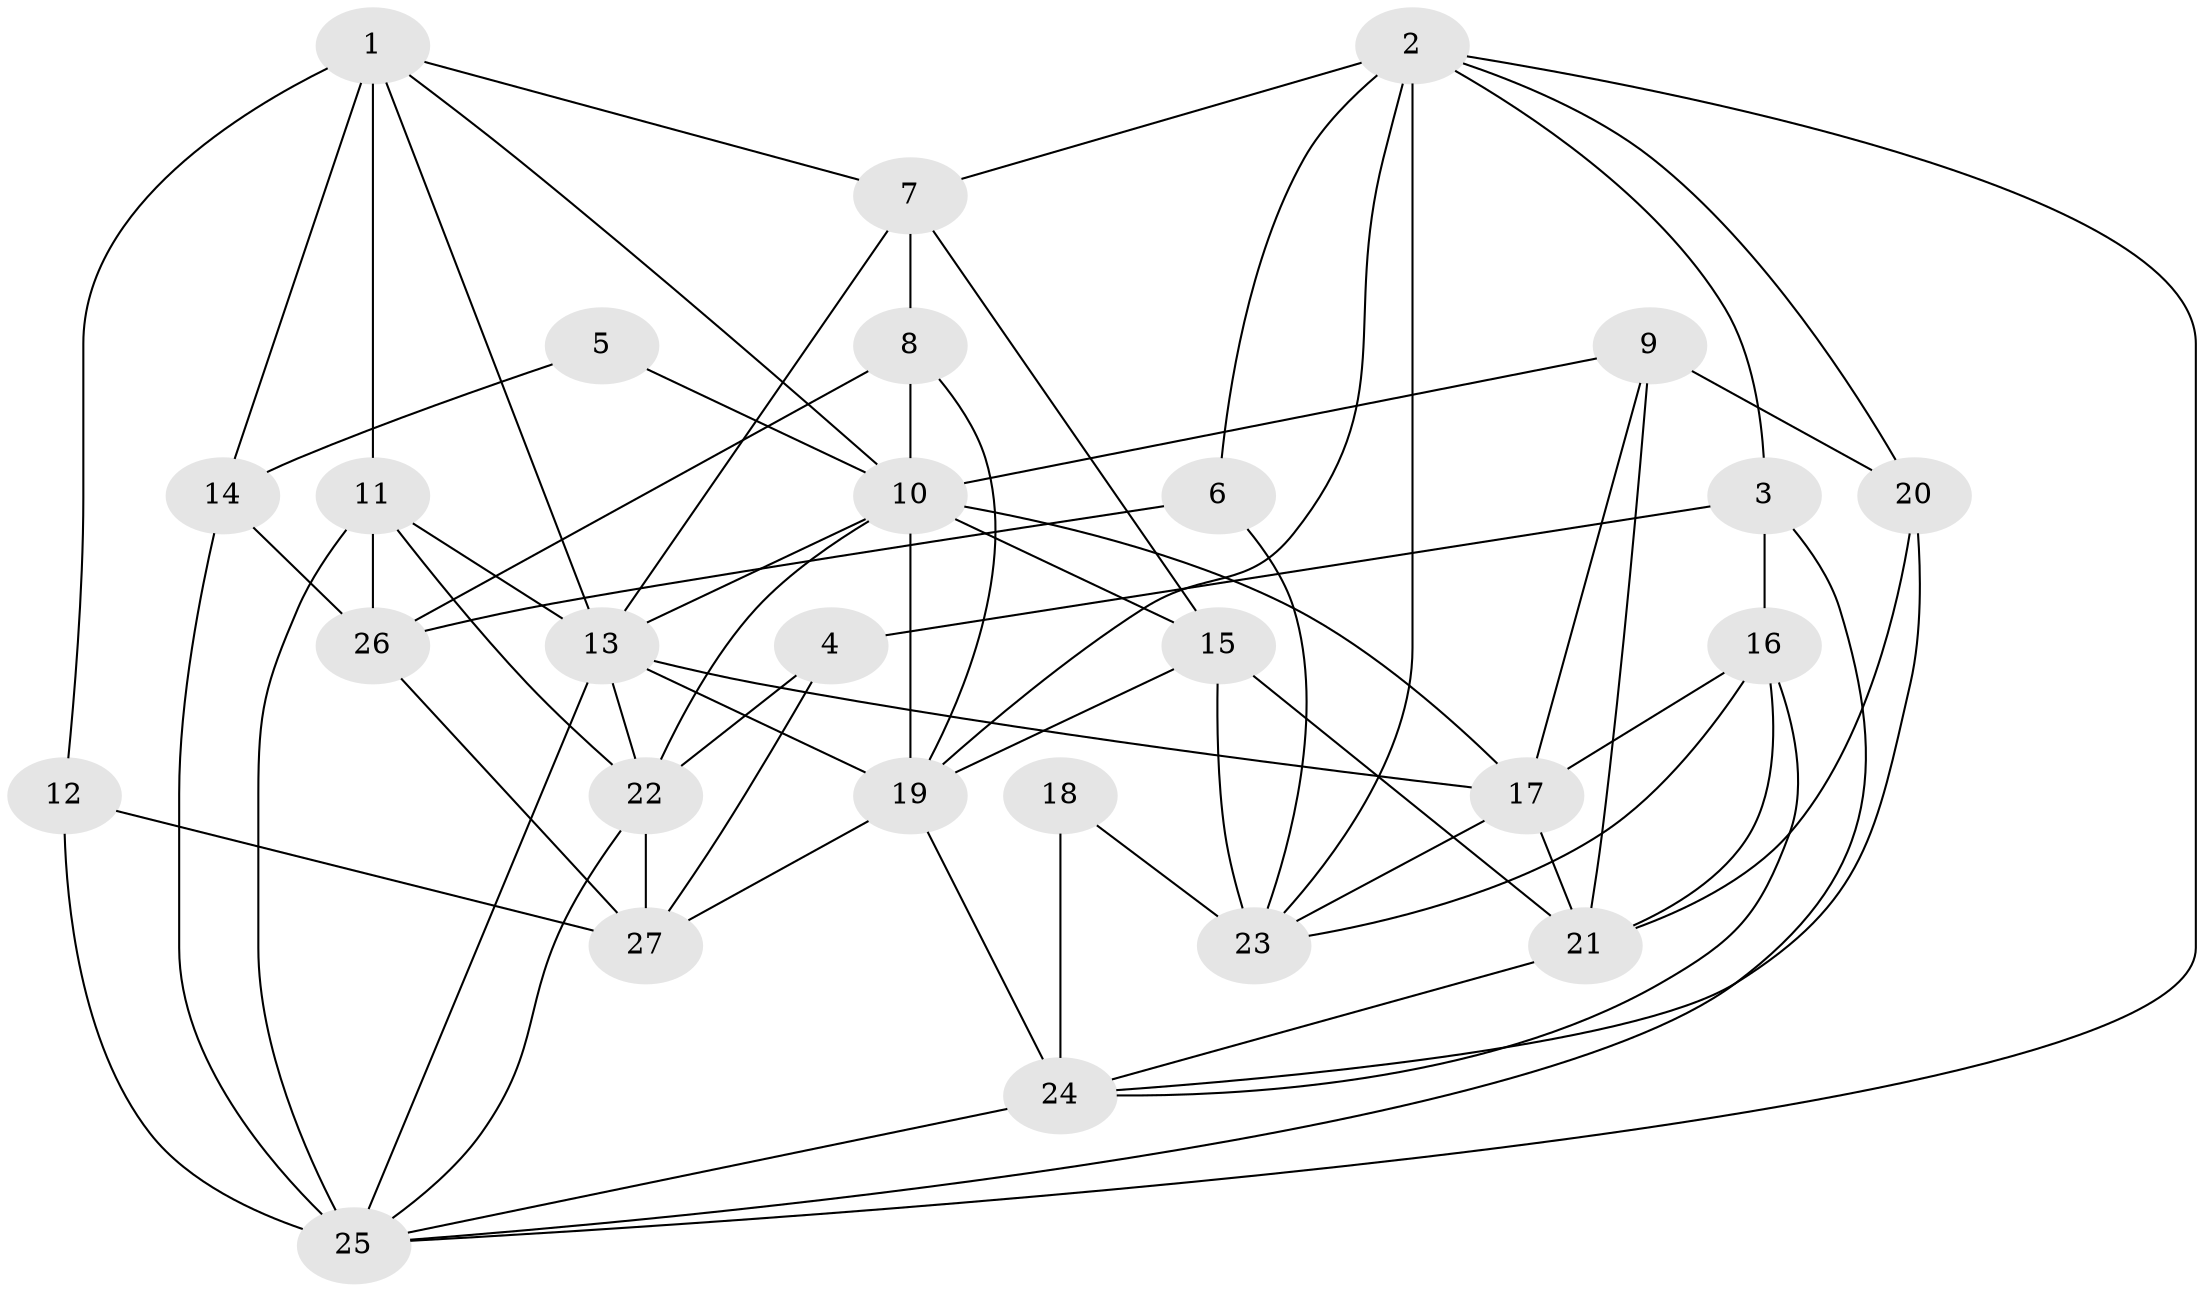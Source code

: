 // original degree distribution, {5: 0.1509433962264151, 2: 0.11320754716981132, 4: 0.33962264150943394, 3: 0.24528301886792453, 7: 0.018867924528301886, 6: 0.1320754716981132}
// Generated by graph-tools (version 1.1) at 2025/02/03/09/25 03:02:01]
// undirected, 27 vertices, 69 edges
graph export_dot {
graph [start="1"]
  node [color=gray90,style=filled];
  1;
  2;
  3;
  4;
  5;
  6;
  7;
  8;
  9;
  10;
  11;
  12;
  13;
  14;
  15;
  16;
  17;
  18;
  19;
  20;
  21;
  22;
  23;
  24;
  25;
  26;
  27;
  1 -- 7 [weight=1.0];
  1 -- 10 [weight=1.0];
  1 -- 11 [weight=1.0];
  1 -- 12 [weight=2.0];
  1 -- 13 [weight=1.0];
  1 -- 14 [weight=1.0];
  2 -- 3 [weight=1.0];
  2 -- 6 [weight=1.0];
  2 -- 7 [weight=1.0];
  2 -- 19 [weight=1.0];
  2 -- 20 [weight=1.0];
  2 -- 23 [weight=1.0];
  2 -- 25 [weight=1.0];
  3 -- 4 [weight=1.0];
  3 -- 16 [weight=1.0];
  3 -- 25 [weight=1.0];
  4 -- 22 [weight=1.0];
  4 -- 27 [weight=1.0];
  5 -- 10 [weight=1.0];
  5 -- 14 [weight=1.0];
  6 -- 23 [weight=1.0];
  6 -- 26 [weight=2.0];
  7 -- 8 [weight=1.0];
  7 -- 13 [weight=1.0];
  7 -- 15 [weight=1.0];
  8 -- 10 [weight=1.0];
  8 -- 19 [weight=1.0];
  8 -- 26 [weight=1.0];
  9 -- 10 [weight=1.0];
  9 -- 17 [weight=1.0];
  9 -- 20 [weight=2.0];
  9 -- 21 [weight=1.0];
  10 -- 13 [weight=1.0];
  10 -- 15 [weight=1.0];
  10 -- 17 [weight=1.0];
  10 -- 19 [weight=1.0];
  10 -- 22 [weight=1.0];
  11 -- 13 [weight=2.0];
  11 -- 22 [weight=1.0];
  11 -- 25 [weight=1.0];
  11 -- 26 [weight=1.0];
  12 -- 25 [weight=2.0];
  12 -- 27 [weight=1.0];
  13 -- 17 [weight=1.0];
  13 -- 19 [weight=1.0];
  13 -- 22 [weight=1.0];
  13 -- 25 [weight=1.0];
  14 -- 25 [weight=2.0];
  14 -- 26 [weight=1.0];
  15 -- 19 [weight=1.0];
  15 -- 21 [weight=1.0];
  15 -- 23 [weight=2.0];
  16 -- 17 [weight=1.0];
  16 -- 21 [weight=1.0];
  16 -- 23 [weight=1.0];
  16 -- 24 [weight=1.0];
  17 -- 21 [weight=1.0];
  17 -- 23 [weight=1.0];
  18 -- 23 [weight=1.0];
  18 -- 24 [weight=2.0];
  19 -- 24 [weight=1.0];
  19 -- 27 [weight=1.0];
  20 -- 21 [weight=1.0];
  20 -- 24 [weight=1.0];
  21 -- 24 [weight=1.0];
  22 -- 25 [weight=1.0];
  22 -- 27 [weight=2.0];
  24 -- 25 [weight=1.0];
  26 -- 27 [weight=1.0];
}
